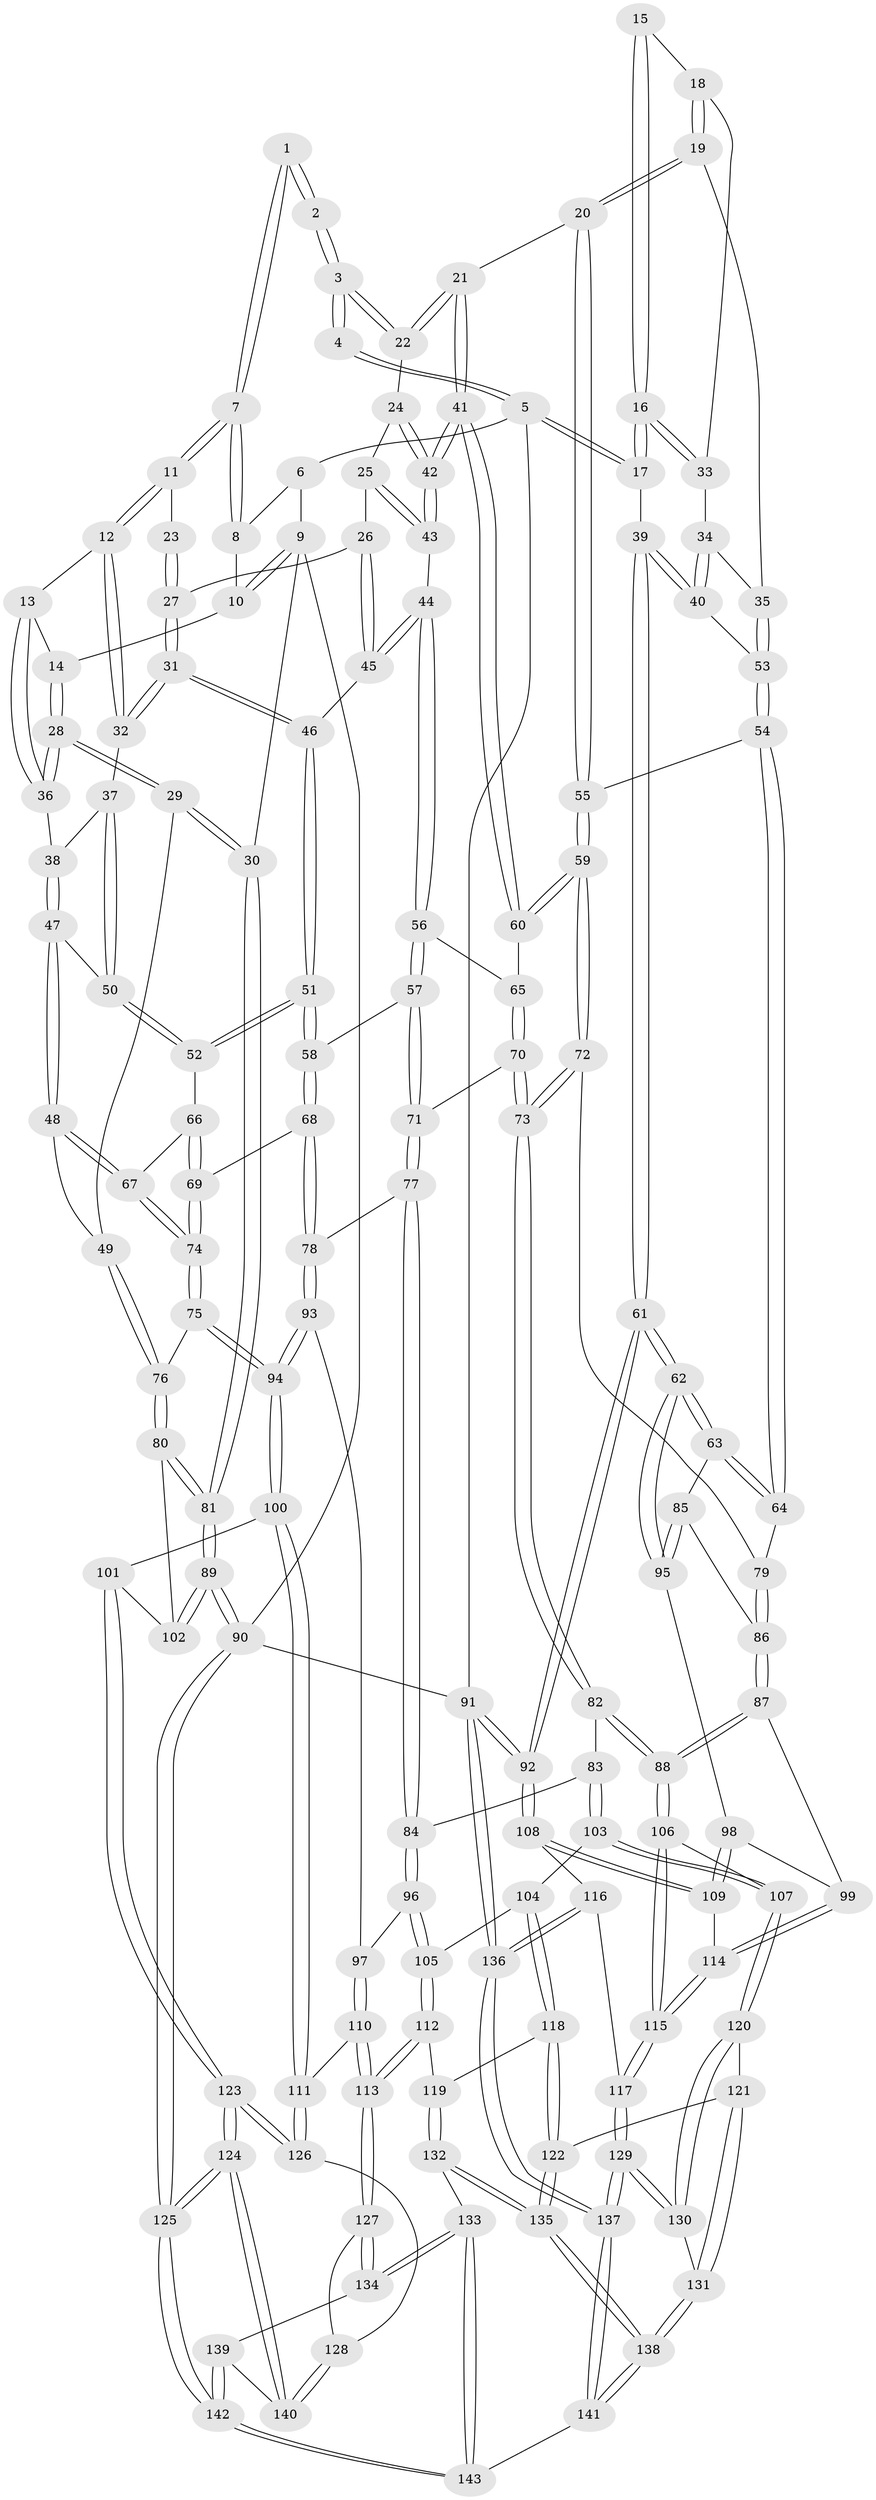 // coarse degree distribution, {3: 0.16901408450704225, 9: 0.014084507042253521, 5: 0.29577464788732394, 4: 0.3380281690140845, 6: 0.15492957746478872, 2: 0.014084507042253521, 8: 0.014084507042253521}
// Generated by graph-tools (version 1.1) at 2025/21/03/04/25 18:21:06]
// undirected, 143 vertices, 354 edges
graph export_dot {
graph [start="1"]
  node [color=gray90,style=filled];
  1 [pos="+0.3648795529890593+0"];
  2 [pos="+0.5488548896580306+0"];
  3 [pos="+0.5677405111346724+0"];
  4 [pos="+0.7042813312702649+0"];
  5 [pos="+1+0"];
  6 [pos="+0.12337351330573826+0"];
  7 [pos="+0.21944093577641538+0.11243198062988961"];
  8 [pos="+0.11202465037184818+0"];
  9 [pos="+0+0.024702757554332527"];
  10 [pos="+0.07083846961732261+0.05366834530253053"];
  11 [pos="+0.2200097976935495+0.11917248237526447"];
  12 [pos="+0.20662420036064325+0.16001309431905042"];
  13 [pos="+0.18863653765921423+0.1627367482066015"];
  14 [pos="+0.07541402114890074+0.12255887594536394"];
  15 [pos="+0.7679502491212363+0"];
  16 [pos="+1+0.16819236081052236"];
  17 [pos="+1+0.18285569413155062"];
  18 [pos="+0.8193271990068194+0.1057720566552481"];
  19 [pos="+0.7858832837393687+0.24426209007890712"];
  20 [pos="+0.7594914082364905+0.2661369197496541"];
  21 [pos="+0.6806217913606512+0.2708736003710754"];
  22 [pos="+0.558193532228044+0.015031416972117812"];
  23 [pos="+0.3576569063125468+0.08769278171268385"];
  24 [pos="+0.48610019868642473+0.18553397794233198"];
  25 [pos="+0.48236751966257996+0.1893089506829255"];
  26 [pos="+0.45422546278797366+0.19824243562064747"];
  27 [pos="+0.34036442365218234+0.2187933182292444"];
  28 [pos="+0+0.22828620155308263"];
  29 [pos="+0+0.27172926600173736"];
  30 [pos="+0+0.27046204391342865"];
  31 [pos="+0.3037849499506587+0.24539232574432082"];
  32 [pos="+0.2610762139199022+0.22574422522704987"];
  33 [pos="+0.9614468503105068+0.16317720240684008"];
  34 [pos="+0.9066456541303852+0.239288073489493"];
  35 [pos="+0.8410253505464266+0.26348072087761437"];
  36 [pos="+0.10942911582466464+0.247839621502606"];
  37 [pos="+0.2302178588782504+0.25645949341838487"];
  38 [pos="+0.12408248705326409+0.28112995541153474"];
  39 [pos="+1+0.32231945458491074"];
  40 [pos="+0.9838530056740327+0.3215906088040484"];
  41 [pos="+0.6252511384345463+0.32457964680325047"];
  42 [pos="+0.6200633361545022+0.3213497818387963"];
  43 [pos="+0.47826256385981847+0.2987709161559266"];
  44 [pos="+0.45372245071552186+0.3424096190754908"];
  45 [pos="+0.4066351668248135+0.30751755705309536"];
  46 [pos="+0.3119445107643781+0.27369980505009106"];
  47 [pos="+0.13126186641035728+0.33069727262423976"];
  48 [pos="+0.03924547075471542+0.3663191429872274"];
  49 [pos="+0.011743086350899825+0.36569661011075283"];
  50 [pos="+0.16669663003095872+0.3471703208959419"];
  51 [pos="+0.3034233445824707+0.36354651391620585"];
  52 [pos="+0.1830717364148914+0.3738716426838551"];
  53 [pos="+0.9119264939226646+0.3366592032260734"];
  54 [pos="+0.8638293383603115+0.40756639304963116"];
  55 [pos="+0.7857554855461909+0.3594828538382839"];
  56 [pos="+0.45479260740692035+0.35704250904932483"];
  57 [pos="+0.4387603379374432+0.38849478552259564"];
  58 [pos="+0.31212502235780576+0.3807351520228591"];
  59 [pos="+0.70153193432053+0.4666565997340408"];
  60 [pos="+0.6221596634450092+0.33978508820815695"];
  61 [pos="+1+0.536282118577856"];
  62 [pos="+1+0.5391858327307703"];
  63 [pos="+0.8962408053117329+0.48789597228814474"];
  64 [pos="+0.8756927054836058+0.46805985532147076"];
  65 [pos="+0.5775419306935673+0.37413885603369124"];
  66 [pos="+0.1827309898559277+0.37537856487743626"];
  67 [pos="+0.1333260241977746+0.44225209327869813"];
  68 [pos="+0.2967049810502383+0.5271249136321675"];
  69 [pos="+0.262729311550468+0.5249918894300593"];
  70 [pos="+0.5356891205161538+0.47536883891006954"];
  71 [pos="+0.45687927234869613+0.46690136184756353"];
  72 [pos="+0.7024418516394916+0.47693580479403375"];
  73 [pos="+0.6132930251825314+0.5617965083202622"];
  74 [pos="+0.1315817456093321+0.5480086551470499"];
  75 [pos="+0.12132852481704184+0.555645698391417"];
  76 [pos="+0.08021160180082777+0.5671341738040016"];
  77 [pos="+0.4321460369140582+0.49233162809053443"];
  78 [pos="+0.32612459759768064+0.5508537222057991"];
  79 [pos="+0.7322789357628093+0.48848996984120635"];
  80 [pos="+0.0498606506761403+0.5874642825011903"];
  81 [pos="+0+0.6125445204452358"];
  82 [pos="+0.6107280554331894+0.5804183554514855"];
  83 [pos="+0.5401857989075827+0.6279492805640428"];
  84 [pos="+0.5271494289997475+0.62990179813872"];
  85 [pos="+0.8315557467583061+0.5929374761685413"];
  86 [pos="+0.8032245651198066+0.6125191726172772"];
  87 [pos="+0.7774243741989945+0.6721429630775955"];
  88 [pos="+0.7248465037121127+0.6966763538722095"];
  89 [pos="+0+0.9037353968813203"];
  90 [pos="+0+1"];
  91 [pos="+1+1"];
  92 [pos="+1+0.8621732917095628"];
  93 [pos="+0.3475806244710682+0.6330962400323663"];
  94 [pos="+0.23325694683401585+0.7325839599465824"];
  95 [pos="+0.9513662650919177+0.6360951090731253"];
  96 [pos="+0.4446307014597315+0.6645939846261592"];
  97 [pos="+0.35736213875529294+0.6393975225530943"];
  98 [pos="+0.9016153818121626+0.693562428824722"];
  99 [pos="+0.7930966875142456+0.6787610409207098"];
  100 [pos="+0.22789037126693154+0.7449365590561443"];
  101 [pos="+0.11494040750687133+0.7688008254245254"];
  102 [pos="+0.10932518017486964+0.7664056978588749"];
  103 [pos="+0.577324749585736+0.7711882423674049"];
  104 [pos="+0.549053544335954+0.790867964930496"];
  105 [pos="+0.47338589688020977+0.78286255585265"];
  106 [pos="+0.715765527706505+0.7269803138862504"];
  107 [pos="+0.6846573047418626+0.7712980504747643"];
  108 [pos="+1+0.8421924092340589"];
  109 [pos="+0.9135629784848112+0.7280715147594277"];
  110 [pos="+0.3724876623106783+0.7993237299113817"];
  111 [pos="+0.24743583496201596+0.7819735594229265"];
  112 [pos="+0.4547936448014344+0.8026863458824207"];
  113 [pos="+0.41011617071697337+0.8390296040954417"];
  114 [pos="+0.8624889125328488+0.7823447039472985"];
  115 [pos="+0.8557894390869257+0.8426682547103198"];
  116 [pos="+0.9263265983045786+0.8674134346563296"];
  117 [pos="+0.8610983003779462+0.8568440582112179"];
  118 [pos="+0.5585140106763128+0.8714156587912175"];
  119 [pos="+0.5215664907539674+0.8816074684161266"];
  120 [pos="+0.6848222268512985+0.7732289649687166"];
  121 [pos="+0.6622006213991255+0.8332245294925931"];
  122 [pos="+0.5875434679756193+0.9011615706745939"];
  123 [pos="+0.1470146176300906+1"];
  124 [pos="+0.09779630874353451+1"];
  125 [pos="+0+1"];
  126 [pos="+0.25637699019874927+0.8845113431710688"];
  127 [pos="+0.40254160388338084+0.8747883740617981"];
  128 [pos="+0.33148058132536684+0.8899016142532323"];
  129 [pos="+0.8086995191286138+0.8999893351299059"];
  130 [pos="+0.7615796008483496+0.8820684198346112"];
  131 [pos="+0.6871230428359476+0.9243149428331274"];
  132 [pos="+0.4566133179469315+0.922531824735045"];
  133 [pos="+0.43347924417382516+0.9235421584890106"];
  134 [pos="+0.42916215407096897+0.9189223324553231"];
  135 [pos="+0.60312039830601+0.9856795148539794"];
  136 [pos="+0.828203638166616+1"];
  137 [pos="+0.7805417542838075+1"];
  138 [pos="+0.6311207251065724+1"];
  139 [pos="+0.3532429089841412+0.9689315367908432"];
  140 [pos="+0.33273475285680065+0.9574831535461155"];
  141 [pos="+0.6676587184666558+1"];
  142 [pos="+0.32585531763036163+1"];
  143 [pos="+0.43624897323817186+1"];
  1 -- 2;
  1 -- 2;
  1 -- 7;
  1 -- 7;
  2 -- 3;
  2 -- 3;
  3 -- 4;
  3 -- 4;
  3 -- 22;
  3 -- 22;
  4 -- 5;
  4 -- 5;
  5 -- 6;
  5 -- 17;
  5 -- 17;
  5 -- 91;
  6 -- 8;
  6 -- 9;
  7 -- 8;
  7 -- 8;
  7 -- 11;
  7 -- 11;
  8 -- 10;
  9 -- 10;
  9 -- 10;
  9 -- 30;
  9 -- 90;
  10 -- 14;
  11 -- 12;
  11 -- 12;
  11 -- 23;
  12 -- 13;
  12 -- 32;
  12 -- 32;
  13 -- 14;
  13 -- 36;
  13 -- 36;
  14 -- 28;
  14 -- 28;
  15 -- 16;
  15 -- 16;
  15 -- 18;
  16 -- 17;
  16 -- 17;
  16 -- 33;
  16 -- 33;
  17 -- 39;
  18 -- 19;
  18 -- 19;
  18 -- 33;
  19 -- 20;
  19 -- 20;
  19 -- 35;
  20 -- 21;
  20 -- 55;
  20 -- 55;
  21 -- 22;
  21 -- 22;
  21 -- 41;
  21 -- 41;
  22 -- 24;
  23 -- 27;
  23 -- 27;
  24 -- 25;
  24 -- 42;
  24 -- 42;
  25 -- 26;
  25 -- 43;
  25 -- 43;
  26 -- 27;
  26 -- 45;
  26 -- 45;
  27 -- 31;
  27 -- 31;
  28 -- 29;
  28 -- 29;
  28 -- 36;
  28 -- 36;
  29 -- 30;
  29 -- 30;
  29 -- 49;
  30 -- 81;
  30 -- 81;
  31 -- 32;
  31 -- 32;
  31 -- 46;
  31 -- 46;
  32 -- 37;
  33 -- 34;
  34 -- 35;
  34 -- 40;
  34 -- 40;
  35 -- 53;
  35 -- 53;
  36 -- 38;
  37 -- 38;
  37 -- 50;
  37 -- 50;
  38 -- 47;
  38 -- 47;
  39 -- 40;
  39 -- 40;
  39 -- 61;
  39 -- 61;
  40 -- 53;
  41 -- 42;
  41 -- 42;
  41 -- 60;
  41 -- 60;
  42 -- 43;
  42 -- 43;
  43 -- 44;
  44 -- 45;
  44 -- 45;
  44 -- 56;
  44 -- 56;
  45 -- 46;
  46 -- 51;
  46 -- 51;
  47 -- 48;
  47 -- 48;
  47 -- 50;
  48 -- 49;
  48 -- 67;
  48 -- 67;
  49 -- 76;
  49 -- 76;
  50 -- 52;
  50 -- 52;
  51 -- 52;
  51 -- 52;
  51 -- 58;
  51 -- 58;
  52 -- 66;
  53 -- 54;
  53 -- 54;
  54 -- 55;
  54 -- 64;
  54 -- 64;
  55 -- 59;
  55 -- 59;
  56 -- 57;
  56 -- 57;
  56 -- 65;
  57 -- 58;
  57 -- 71;
  57 -- 71;
  58 -- 68;
  58 -- 68;
  59 -- 60;
  59 -- 60;
  59 -- 72;
  59 -- 72;
  60 -- 65;
  61 -- 62;
  61 -- 62;
  61 -- 92;
  61 -- 92;
  62 -- 63;
  62 -- 63;
  62 -- 95;
  62 -- 95;
  63 -- 64;
  63 -- 64;
  63 -- 85;
  64 -- 79;
  65 -- 70;
  65 -- 70;
  66 -- 67;
  66 -- 69;
  66 -- 69;
  67 -- 74;
  67 -- 74;
  68 -- 69;
  68 -- 78;
  68 -- 78;
  69 -- 74;
  69 -- 74;
  70 -- 71;
  70 -- 73;
  70 -- 73;
  71 -- 77;
  71 -- 77;
  72 -- 73;
  72 -- 73;
  72 -- 79;
  73 -- 82;
  73 -- 82;
  74 -- 75;
  74 -- 75;
  75 -- 76;
  75 -- 94;
  75 -- 94;
  76 -- 80;
  76 -- 80;
  77 -- 78;
  77 -- 84;
  77 -- 84;
  78 -- 93;
  78 -- 93;
  79 -- 86;
  79 -- 86;
  80 -- 81;
  80 -- 81;
  80 -- 102;
  81 -- 89;
  81 -- 89;
  82 -- 83;
  82 -- 88;
  82 -- 88;
  83 -- 84;
  83 -- 103;
  83 -- 103;
  84 -- 96;
  84 -- 96;
  85 -- 86;
  85 -- 95;
  85 -- 95;
  86 -- 87;
  86 -- 87;
  87 -- 88;
  87 -- 88;
  87 -- 99;
  88 -- 106;
  88 -- 106;
  89 -- 90;
  89 -- 90;
  89 -- 102;
  89 -- 102;
  90 -- 125;
  90 -- 125;
  90 -- 91;
  91 -- 92;
  91 -- 92;
  91 -- 136;
  91 -- 136;
  92 -- 108;
  92 -- 108;
  93 -- 94;
  93 -- 94;
  93 -- 97;
  94 -- 100;
  94 -- 100;
  95 -- 98;
  96 -- 97;
  96 -- 105;
  96 -- 105;
  97 -- 110;
  97 -- 110;
  98 -- 99;
  98 -- 109;
  98 -- 109;
  99 -- 114;
  99 -- 114;
  100 -- 101;
  100 -- 111;
  100 -- 111;
  101 -- 102;
  101 -- 123;
  101 -- 123;
  103 -- 104;
  103 -- 107;
  103 -- 107;
  104 -- 105;
  104 -- 118;
  104 -- 118;
  105 -- 112;
  105 -- 112;
  106 -- 107;
  106 -- 115;
  106 -- 115;
  107 -- 120;
  107 -- 120;
  108 -- 109;
  108 -- 109;
  108 -- 116;
  109 -- 114;
  110 -- 111;
  110 -- 113;
  110 -- 113;
  111 -- 126;
  111 -- 126;
  112 -- 113;
  112 -- 113;
  112 -- 119;
  113 -- 127;
  113 -- 127;
  114 -- 115;
  114 -- 115;
  115 -- 117;
  115 -- 117;
  116 -- 117;
  116 -- 136;
  116 -- 136;
  117 -- 129;
  117 -- 129;
  118 -- 119;
  118 -- 122;
  118 -- 122;
  119 -- 132;
  119 -- 132;
  120 -- 121;
  120 -- 130;
  120 -- 130;
  121 -- 122;
  121 -- 131;
  121 -- 131;
  122 -- 135;
  122 -- 135;
  123 -- 124;
  123 -- 124;
  123 -- 126;
  123 -- 126;
  124 -- 125;
  124 -- 125;
  124 -- 140;
  124 -- 140;
  125 -- 142;
  125 -- 142;
  126 -- 128;
  127 -- 128;
  127 -- 134;
  127 -- 134;
  128 -- 140;
  128 -- 140;
  129 -- 130;
  129 -- 130;
  129 -- 137;
  129 -- 137;
  130 -- 131;
  131 -- 138;
  131 -- 138;
  132 -- 133;
  132 -- 135;
  132 -- 135;
  133 -- 134;
  133 -- 134;
  133 -- 143;
  133 -- 143;
  134 -- 139;
  135 -- 138;
  135 -- 138;
  136 -- 137;
  136 -- 137;
  137 -- 141;
  137 -- 141;
  138 -- 141;
  138 -- 141;
  139 -- 140;
  139 -- 142;
  139 -- 142;
  141 -- 143;
  142 -- 143;
  142 -- 143;
}
